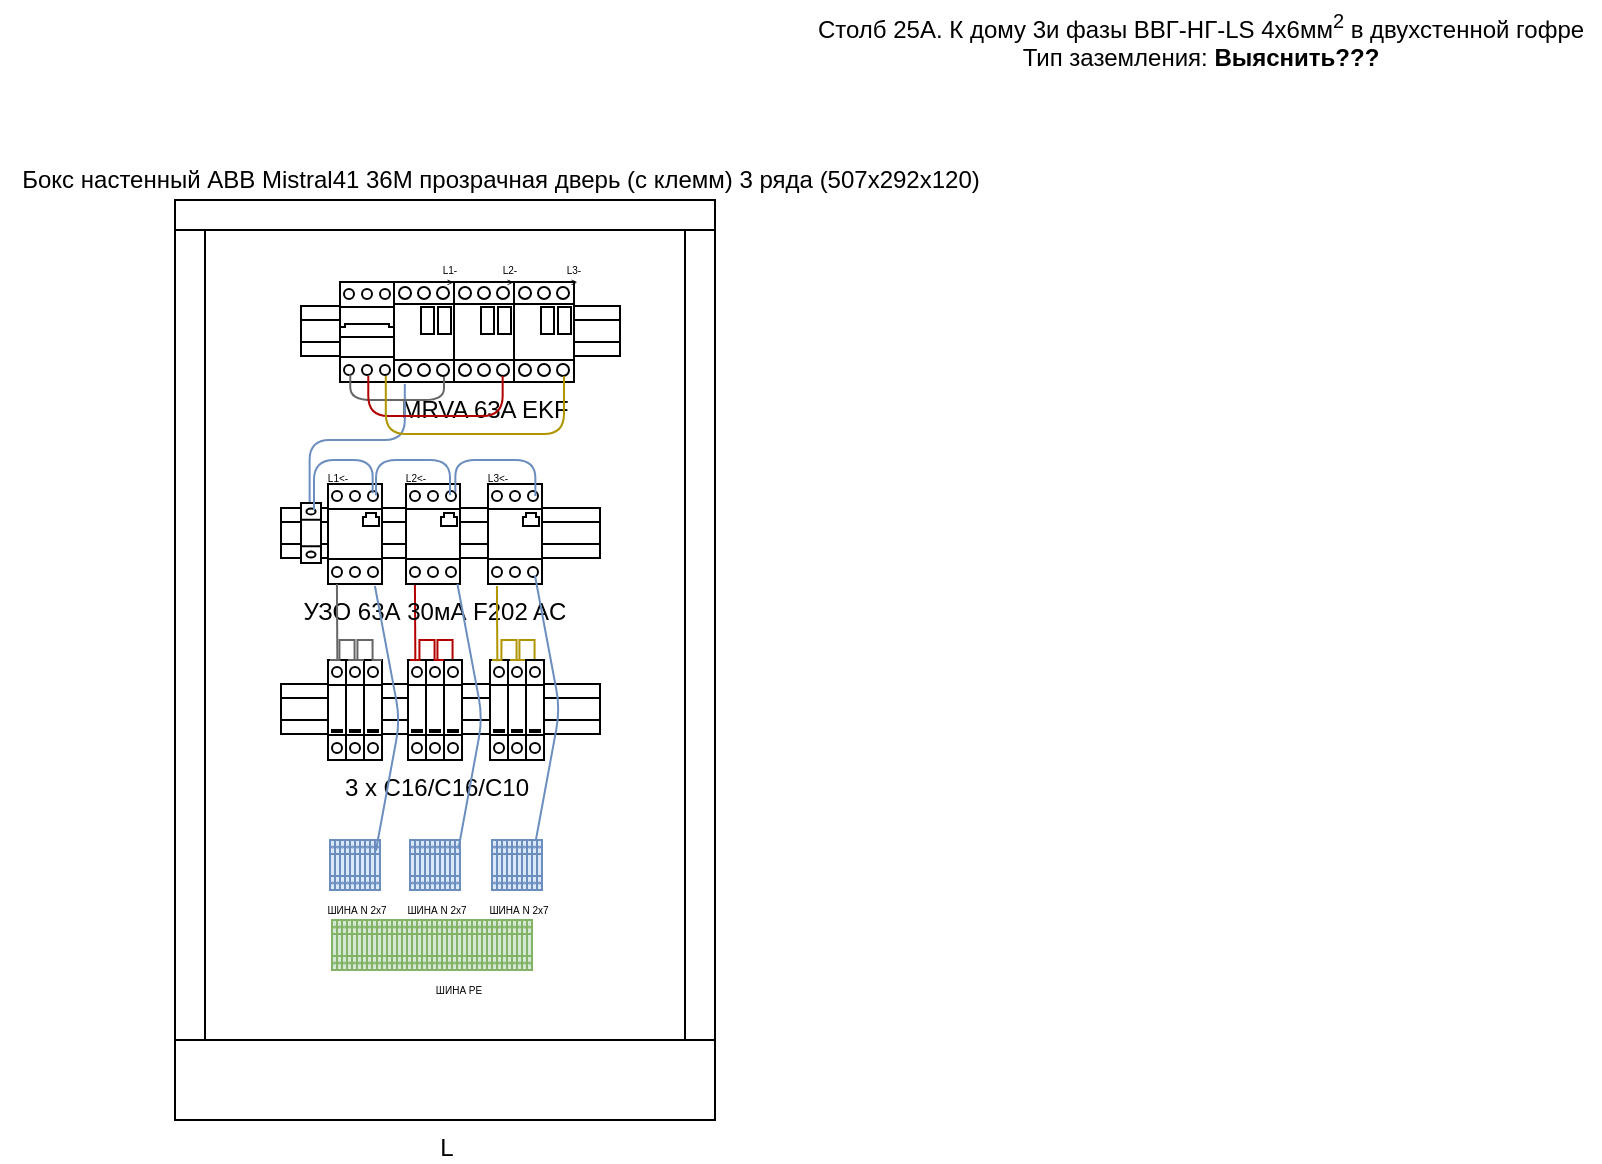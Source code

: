 <mxfile version="14.8.4" type="github">
  <diagram name="Page-1" id="099fd60b-425b-db50-ffb0-6b813814b670">
    <mxGraphModel dx="299" dy="206" grid="1" gridSize="10" guides="1" tooltips="1" connect="1" arrows="1" fold="1" page="1" pageScale="1" pageWidth="850" pageHeight="1100" background="none" math="0" shadow="0">
      <root>
        <mxCell id="0" />
        <mxCell id="1" parent="0" />
        <mxCell id="Ltz8epcXwrkfNexixSwU-1" value="L" style="verticalLabelPosition=bottom;dashed=0;shadow=0;html=1;align=center;verticalAlign=top;shape=mxgraph.cabinets.cabinet;hasStand=1" parent="1" vertex="1">
          <mxGeometry x="97.5" y="110" width="270" height="460" as="geometry" />
        </mxCell>
        <mxCell id="b2apCBRLnLN1PqMGx8Zv-62" value="" style="pointerEvents=1;verticalLabelPosition=bottom;shadow=0;dashed=0;align=center;html=1;verticalAlign=top;shape=mxgraph.electrical.waveforms.pulse_1;fontSize=3;strokeColor=#B20000;fillColor=#e51400;fontColor=#ffffff;" vertex="1" parent="1">
          <mxGeometry x="224" y="330" width="17" height="10" as="geometry" />
        </mxCell>
        <mxCell id="b2apCBRLnLN1PqMGx8Zv-55" value="" style="endArrow=none;html=1;fontSize=3;labelBorderColor=none;fillColor=#e51400;strokeColor=#B20000;exitX=0.519;exitY=-0.007;exitDx=0;exitDy=0;exitPerimeter=0;" edge="1" parent="1">
          <mxGeometry width="50" height="50" relative="1" as="geometry">
            <mxPoint x="217.671" y="339.65" as="sourcePoint" />
            <mxPoint x="217.46" y="302" as="targetPoint" />
          </mxGeometry>
        </mxCell>
        <mxCell id="Ltz8epcXwrkfNexixSwU-2" value="&lt;div&gt;Столб 25А. К дому 3и фазы ВВГ-НГ-LS 4x6мм&lt;sup&gt;2&lt;/sup&gt; в двухстенной гофре&lt;/div&gt;&lt;div&gt;Тип заземления: &lt;b&gt;Выяснить???&lt;/b&gt;&lt;br&gt;&lt;/div&gt;" style="text;html=1;align=center;verticalAlign=middle;resizable=0;points=[];autosize=1;strokeColor=none;" parent="1" vertex="1">
          <mxGeometry x="410" y="10" width="400" height="40" as="geometry" />
        </mxCell>
        <mxCell id="b2apCBRLnLN1PqMGx8Zv-47" value="" style="verticalLabelPosition=bottom;dashed=0;shadow=0;html=1;align=center;verticalAlign=top;shape=mxgraph.cabinets.din_rail;fontSize=3;" vertex="1" parent="1">
          <mxGeometry x="160.5" y="163" width="159.5" height="25" as="geometry" />
        </mxCell>
        <mxCell id="Ltz8epcXwrkfNexixSwU-4" value="Бокс настенный ABB Mistral41 36М прозрачная дверь (с клемм) 3 ряда (507x292x120)" style="text;html=1;align=center;verticalAlign=middle;resizable=0;points=[];autosize=1;strokeColor=none;" parent="1" vertex="1">
          <mxGeometry x="10" y="90" width="500" height="20" as="geometry" />
        </mxCell>
        <object label="" id="b2apCBRLnLN1PqMGx8Zv-2">
          <mxCell style="verticalLabelPosition=bottom;dashed=0;shadow=0;html=1;align=center;verticalAlign=top;shape=mxgraph.cabinets.motor_starter_32_125a;" vertex="1" parent="1">
            <mxGeometry x="207" y="151" width="30" height="50" as="geometry" />
          </mxCell>
        </object>
        <mxCell id="b2apCBRLnLN1PqMGx8Zv-3" value="MRVA 63A EKF" style="verticalLabelPosition=bottom;dashed=0;shadow=0;html=1;align=center;verticalAlign=top;shape=mxgraph.cabinets.motor_starter_32_125a;" vertex="1" parent="1">
          <mxGeometry x="237" y="151" width="30" height="50" as="geometry" />
        </mxCell>
        <mxCell id="b2apCBRLnLN1PqMGx8Zv-4" value="" style="verticalLabelPosition=bottom;dashed=0;shadow=0;html=1;align=center;verticalAlign=top;shape=mxgraph.cabinets.motor_starter_32_125a;" vertex="1" parent="1">
          <mxGeometry x="267" y="151" width="30" height="50" as="geometry" />
        </mxCell>
        <mxCell id="b2apCBRLnLN1PqMGx8Zv-42" value="" style="verticalLabelPosition=bottom;dashed=0;shadow=0;html=1;align=center;verticalAlign=top;shape=mxgraph.cabinets.din_rail;fontSize=3;" vertex="1" parent="1">
          <mxGeometry x="150.5" y="352" width="159.5" height="25" as="geometry" />
        </mxCell>
        <mxCell id="b2apCBRLnLN1PqMGx8Zv-15" value="" style="verticalLabelPosition=bottom;dashed=0;shadow=0;html=1;align=center;verticalAlign=top;shape=mxgraph.cabinets.surge_protection_1p;" vertex="1" parent="1">
          <mxGeometry x="174" y="340" width="9" height="50" as="geometry" />
        </mxCell>
        <mxCell id="b2apCBRLnLN1PqMGx8Zv-16" value="" style="verticalLabelPosition=bottom;dashed=0;shadow=0;html=1;align=center;verticalAlign=top;shape=mxgraph.cabinets.surge_protection_1p;" vertex="1" parent="1">
          <mxGeometry x="183" y="340" width="9" height="50" as="geometry" />
        </mxCell>
        <mxCell id="b2apCBRLnLN1PqMGx8Zv-17" value="" style="verticalLabelPosition=bottom;dashed=0;shadow=0;html=1;align=center;verticalAlign=top;shape=mxgraph.cabinets.surge_protection_1p;" vertex="1" parent="1">
          <mxGeometry x="192" y="340" width="9" height="50" as="geometry" />
        </mxCell>
        <mxCell id="b2apCBRLnLN1PqMGx8Zv-46" value="" style="verticalLabelPosition=bottom;dashed=0;shadow=0;html=1;align=center;verticalAlign=top;shape=mxgraph.cabinets.din_rail;fontSize=3;" vertex="1" parent="1">
          <mxGeometry x="150.5" y="264" width="159.5" height="25" as="geometry" />
        </mxCell>
        <mxCell id="b2apCBRLnLN1PqMGx8Zv-22" value="" style="verticalLabelPosition=bottom;dashed=0;shadow=0;html=1;align=center;verticalAlign=top;shape=mxgraph.cabinets.motor_protection_cb;" vertex="1" parent="1">
          <mxGeometry x="174" y="252" width="27" height="50" as="geometry" />
        </mxCell>
        <mxCell id="b2apCBRLnLN1PqMGx8Zv-23" value="УЗО 63А 30мА F202 AC" style="verticalLabelPosition=bottom;dashed=0;shadow=0;html=1;align=center;verticalAlign=top;shape=mxgraph.cabinets.motor_protection_cb;" vertex="1" parent="1">
          <mxGeometry x="213" y="252" width="27" height="50" as="geometry" />
        </mxCell>
        <mxCell id="b2apCBRLnLN1PqMGx8Zv-24" value="" style="verticalLabelPosition=bottom;dashed=0;shadow=0;html=1;align=center;verticalAlign=top;shape=mxgraph.cabinets.motor_protection_cb;" vertex="1" parent="1">
          <mxGeometry x="254" y="252" width="27" height="50" as="geometry" />
        </mxCell>
        <mxCell id="b2apCBRLnLN1PqMGx8Zv-25" value="" style="verticalLabelPosition=bottom;dashed=0;shadow=0;html=1;align=center;verticalAlign=top;shape=mxgraph.cabinets.cb_3p;" vertex="1" parent="1">
          <mxGeometry x="180" y="151" width="27" height="50" as="geometry" />
        </mxCell>
        <mxCell id="b2apCBRLnLN1PqMGx8Zv-26" value="" style="verticalLabelPosition=bottom;dashed=0;shadow=0;html=1;align=center;verticalAlign=top;shape=mxgraph.cabinets.surge_protection_1p;" vertex="1" parent="1">
          <mxGeometry x="214" y="340" width="9" height="50" as="geometry" />
        </mxCell>
        <mxCell id="b2apCBRLnLN1PqMGx8Zv-27" value="" style="verticalLabelPosition=bottom;dashed=0;shadow=0;html=1;align=center;verticalAlign=top;shape=mxgraph.cabinets.surge_protection_1p;" vertex="1" parent="1">
          <mxGeometry x="232" y="340" width="9" height="50" as="geometry" />
        </mxCell>
        <mxCell id="b2apCBRLnLN1PqMGx8Zv-28" value="3 x C16/C16/C10" style="verticalLabelPosition=bottom;dashed=0;shadow=0;html=1;align=center;verticalAlign=top;shape=mxgraph.cabinets.surge_protection_1p;" vertex="1" parent="1">
          <mxGeometry x="223" y="340" width="9" height="50" as="geometry" />
        </mxCell>
        <mxCell id="b2apCBRLnLN1PqMGx8Zv-29" value="" style="verticalLabelPosition=bottom;dashed=0;shadow=0;html=1;align=center;verticalAlign=top;shape=mxgraph.cabinets.surge_protection_1p;" vertex="1" parent="1">
          <mxGeometry x="255" y="340" width="9" height="50" as="geometry" />
        </mxCell>
        <mxCell id="b2apCBRLnLN1PqMGx8Zv-30" value="" style="verticalLabelPosition=bottom;dashed=0;shadow=0;html=1;align=center;verticalAlign=top;shape=mxgraph.cabinets.surge_protection_1p;" vertex="1" parent="1">
          <mxGeometry x="264" y="340" width="9" height="50" as="geometry" />
        </mxCell>
        <mxCell id="b2apCBRLnLN1PqMGx8Zv-63" value="" style="pointerEvents=1;verticalLabelPosition=bottom;shadow=0;dashed=0;align=center;html=1;verticalAlign=top;shape=mxgraph.electrical.waveforms.pulse_1;fontSize=3;strokeColor=#B09500;fillColor=#e3c800;fontColor=#000000;" vertex="1" parent="1">
          <mxGeometry x="256" y="330" width="17" height="10" as="geometry" />
        </mxCell>
        <mxCell id="b2apCBRLnLN1PqMGx8Zv-64" value="" style="pointerEvents=1;verticalLabelPosition=bottom;shadow=0;dashed=0;align=center;html=1;verticalAlign=top;shape=mxgraph.electrical.waveforms.pulse_1;fontSize=3;strokeColor=#B09500;fillColor=#e3c800;fontColor=#000000;" vertex="1" parent="1">
          <mxGeometry x="265" y="330" width="17" height="10" as="geometry" />
        </mxCell>
        <mxCell id="b2apCBRLnLN1PqMGx8Zv-31" value="" style="verticalLabelPosition=bottom;dashed=0;shadow=0;html=1;align=center;verticalAlign=top;shape=mxgraph.cabinets.surge_protection_1p;" vertex="1" parent="1">
          <mxGeometry x="273" y="340" width="9" height="50" as="geometry" />
        </mxCell>
        <mxCell id="b2apCBRLnLN1PqMGx8Zv-34" value="" style="endArrow=none;html=1;fontSize=3;labelBorderColor=none;fillColor=#f5f5f5;strokeColor=#666666;exitX=0.519;exitY=-0.007;exitDx=0;exitDy=0;exitPerimeter=0;" edge="1" parent="1">
          <mxGeometry width="50" height="50" relative="1" as="geometry">
            <mxPoint x="178.671" y="339.65" as="sourcePoint" />
            <mxPoint x="178.46" y="302" as="targetPoint" />
          </mxGeometry>
        </mxCell>
        <mxCell id="b2apCBRLnLN1PqMGx8Zv-56" value="" style="endArrow=none;html=1;fontSize=3;labelBorderColor=none;fillColor=#e3c800;strokeColor=#B09500;exitX=0.519;exitY=-0.007;exitDx=0;exitDy=0;exitPerimeter=0;" edge="1" parent="1">
          <mxGeometry width="50" height="50" relative="1" as="geometry">
            <mxPoint x="258.671" y="340.65" as="sourcePoint" />
            <mxPoint x="258.46" y="303" as="targetPoint" />
          </mxGeometry>
        </mxCell>
        <mxCell id="b2apCBRLnLN1PqMGx8Zv-59" value="" style="pointerEvents=1;verticalLabelPosition=bottom;shadow=0;dashed=0;align=center;html=1;verticalAlign=top;shape=mxgraph.electrical.waveforms.pulse_1;fontSize=3;fillColor=#f5f5f5;strokeColor=#666666;fontColor=#333333;" vertex="1" parent="1">
          <mxGeometry x="175" y="330" width="17" height="10" as="geometry" />
        </mxCell>
        <mxCell id="b2apCBRLnLN1PqMGx8Zv-60" value="" style="pointerEvents=1;verticalLabelPosition=bottom;shadow=0;dashed=0;align=center;html=1;verticalAlign=top;shape=mxgraph.electrical.waveforms.pulse_1;fontSize=3;fillColor=#f5f5f5;strokeColor=#666666;fontColor=#333333;" vertex="1" parent="1">
          <mxGeometry x="184" y="330" width="17" height="10" as="geometry" />
        </mxCell>
        <mxCell id="b2apCBRLnLN1PqMGx8Zv-61" value="" style="pointerEvents=1;verticalLabelPosition=bottom;shadow=0;dashed=0;align=center;html=1;verticalAlign=top;shape=mxgraph.electrical.waveforms.pulse_1;fontSize=3;fillColor=#e51400;strokeColor=#B20000;fontColor=#ffffff;" vertex="1" parent="1">
          <mxGeometry x="215" y="330" width="17" height="10" as="geometry" />
        </mxCell>
        <mxCell id="b2apCBRLnLN1PqMGx8Zv-66" value="ШИНА N 2x7" style="verticalLabelPosition=bottom;dashed=0;shadow=0;html=1;align=center;verticalAlign=top;shape=mxgraph.cabinets.terminal_4mm2_x10;fontSize=5;fillColor=#dae8fc;strokeColor=#6c8ebf;" vertex="1" parent="1">
          <mxGeometry x="175" y="430" width="25" height="25" as="geometry" />
        </mxCell>
        <mxCell id="b2apCBRLnLN1PqMGx8Zv-67" value="ШИНА N 2x7" style="verticalLabelPosition=bottom;dashed=0;shadow=0;html=1;align=center;verticalAlign=top;shape=mxgraph.cabinets.terminal_4mm2_x10;fontSize=5;fillColor=#dae8fc;strokeColor=#6c8ebf;" vertex="1" parent="1">
          <mxGeometry x="215" y="430" width="25" height="25" as="geometry" />
        </mxCell>
        <mxCell id="b2apCBRLnLN1PqMGx8Zv-68" value="ШИНА N 2x7" style="verticalLabelPosition=bottom;dashed=0;shadow=0;html=1;align=center;verticalAlign=top;shape=mxgraph.cabinets.terminal_4mm2_x10;fontSize=5;fillColor=#dae8fc;strokeColor=#6c8ebf;" vertex="1" parent="1">
          <mxGeometry x="256" y="430" width="25" height="25" as="geometry" />
        </mxCell>
        <mxCell id="b2apCBRLnLN1PqMGx8Zv-69" value="" style="endArrow=none;html=1;fontSize=3;labelBorderColor=none;fillColor=#dae8fc;strokeColor=#6c8ebf;exitX=0.918;exitY=0.216;exitDx=0;exitDy=0;exitPerimeter=0;" edge="1" parent="1" source="b2apCBRLnLN1PqMGx8Zv-66">
          <mxGeometry width="50" height="50" relative="1" as="geometry">
            <mxPoint x="197" y="320" as="sourcePoint" />
            <mxPoint x="197.46" y="303" as="targetPoint" />
            <Array as="points">
              <mxPoint x="210" y="370" />
            </Array>
          </mxGeometry>
        </mxCell>
        <mxCell id="b2apCBRLnLN1PqMGx8Zv-71" value="" style="endArrow=none;html=1;fontSize=3;labelBorderColor=none;fillColor=#dae8fc;strokeColor=#6c8ebf;exitX=0.918;exitY=0.216;exitDx=0;exitDy=0;exitPerimeter=0;" edge="1" parent="1">
          <mxGeometry width="50" height="50" relative="1" as="geometry">
            <mxPoint x="239.22" y="434.4" as="sourcePoint" />
            <mxPoint x="238.73" y="302" as="targetPoint" />
            <Array as="points">
              <mxPoint x="251.27" y="369" />
            </Array>
          </mxGeometry>
        </mxCell>
        <mxCell id="b2apCBRLnLN1PqMGx8Zv-72" value="" style="endArrow=none;html=1;fontSize=3;labelBorderColor=none;fillColor=#dae8fc;strokeColor=#6c8ebf;exitX=0.918;exitY=0.216;exitDx=0;exitDy=0;exitPerimeter=0;" edge="1" parent="1">
          <mxGeometry width="50" height="50" relative="1" as="geometry">
            <mxPoint x="277.95" y="430" as="sourcePoint" />
            <mxPoint x="277.46" y="297.6" as="targetPoint" />
            <Array as="points">
              <mxPoint x="290" y="364.6" />
            </Array>
          </mxGeometry>
        </mxCell>
        <mxCell id="b2apCBRLnLN1PqMGx8Zv-73" value="" style="endArrow=none;html=1;fontSize=5;exitX=0.433;exitY=0.883;exitDx=0;exitDy=0;exitPerimeter=0;entryX=0.18;entryY=1.019;entryDx=0;entryDy=0;entryPerimeter=0;fillColor=#dae8fc;strokeColor=#6c8ebf;edgeStyle=orthogonalEdgeStyle;" edge="1" parent="1" source="b2apCBRLnLN1PqMGx8Zv-74" target="b2apCBRLnLN1PqMGx8Zv-2">
          <mxGeometry width="50" height="50" relative="1" as="geometry">
            <mxPoint x="170" y="240" as="sourcePoint" />
            <mxPoint x="220" y="190" as="targetPoint" />
            <Array as="points">
              <mxPoint x="165" y="230" />
              <mxPoint x="212" y="230" />
            </Array>
          </mxGeometry>
        </mxCell>
        <mxCell id="b2apCBRLnLN1PqMGx8Zv-74" value="" style="verticalLabelPosition=bottom;dashed=0;shadow=0;html=1;align=center;verticalAlign=top;shape=mxgraph.cabinets.terminal_40mm2;fontSize=5;fillColor=#ffffff;" vertex="1" parent="1">
          <mxGeometry x="160.5" y="261.5" width="10" height="30" as="geometry" />
        </mxCell>
        <mxCell id="b2apCBRLnLN1PqMGx8Zv-80" value="" style="verticalLabelPosition=bottom;dashed=0;shadow=0;html=1;align=center;verticalAlign=top;shape=mxgraph.cabinets.terminal_4mm2_x10;fontSize=5;fillColor=#d5e8d4;strokeColor=#82b366;" vertex="1" parent="1">
          <mxGeometry x="176" y="470" width="25" height="25" as="geometry" />
        </mxCell>
        <mxCell id="b2apCBRLnLN1PqMGx8Zv-83" value="" style="verticalLabelPosition=bottom;dashed=0;shadow=0;html=1;align=center;verticalAlign=top;shape=mxgraph.cabinets.terminal_4mm2_x10;fontSize=5;fillColor=#d5e8d4;strokeColor=#82b366;" vertex="1" parent="1">
          <mxGeometry x="201" y="470" width="25" height="25" as="geometry" />
        </mxCell>
        <mxCell id="b2apCBRLnLN1PqMGx8Zv-84" value="&lt;div&gt;ШИНА PE&lt;/div&gt;&lt;div&gt;&lt;br&gt;&lt;/div&gt;" style="verticalLabelPosition=bottom;dashed=0;shadow=0;html=1;align=center;verticalAlign=top;shape=mxgraph.cabinets.terminal_4mm2_x10;fontSize=5;fillColor=#d5e8d4;strokeColor=#82b366;" vertex="1" parent="1">
          <mxGeometry x="226" y="470" width="25" height="25" as="geometry" />
        </mxCell>
        <mxCell id="b2apCBRLnLN1PqMGx8Zv-85" value="" style="verticalLabelPosition=bottom;dashed=0;shadow=0;html=1;align=center;verticalAlign=top;shape=mxgraph.cabinets.terminal_4mm2_x10;fontSize=5;fillColor=#d5e8d4;strokeColor=#82b366;" vertex="1" parent="1">
          <mxGeometry x="251" y="470" width="25" height="25" as="geometry" />
        </mxCell>
        <mxCell id="b2apCBRLnLN1PqMGx8Zv-90" value="" style="endArrow=none;html=1;fontSize=5;exitX=0.65;exitY=0.117;exitDx=0;exitDy=0;exitPerimeter=0;edgeStyle=elbowEdgeStyle;entryX=0.827;entryY=0.093;entryDx=0;entryDy=0;entryPerimeter=0;fillColor=#dae8fc;strokeColor=#6c8ebf;" edge="1" parent="1" source="b2apCBRLnLN1PqMGx8Zv-74" target="b2apCBRLnLN1PqMGx8Zv-22">
          <mxGeometry width="50" height="50" relative="1" as="geometry">
            <mxPoint x="180" y="310" as="sourcePoint" />
            <mxPoint x="190" y="230" as="targetPoint" />
            <Array as="points">
              <mxPoint x="180" y="240" />
            </Array>
          </mxGeometry>
        </mxCell>
        <mxCell id="b2apCBRLnLN1PqMGx8Zv-91" value="" style="endArrow=none;html=1;fontSize=5;exitX=0.889;exitY=0.113;exitDx=0;exitDy=0;exitPerimeter=0;edgeStyle=elbowEdgeStyle;entryX=0.815;entryY=0.113;entryDx=0;entryDy=0;entryPerimeter=0;fillColor=#dae8fc;strokeColor=#6c8ebf;" edge="1" parent="1" source="b2apCBRLnLN1PqMGx8Zv-22" target="b2apCBRLnLN1PqMGx8Zv-23">
          <mxGeometry width="50" height="50" relative="1" as="geometry">
            <mxPoint x="177" y="275.01" as="sourcePoint" />
            <mxPoint x="206.329" y="266.65" as="targetPoint" />
            <Array as="points">
              <mxPoint x="220" y="240" />
            </Array>
          </mxGeometry>
        </mxCell>
        <mxCell id="b2apCBRLnLN1PqMGx8Zv-93" value="" style="endArrow=none;html=1;fontSize=5;edgeStyle=elbowEdgeStyle;entryX=0.877;entryY=0.12;entryDx=0;entryDy=0;entryPerimeter=0;fillColor=#dae8fc;strokeColor=#6c8ebf;exitX=0.914;exitY=0.08;exitDx=0;exitDy=0;exitPerimeter=0;" edge="1" parent="1" source="b2apCBRLnLN1PqMGx8Zv-23" target="b2apCBRLnLN1PqMGx8Zv-24">
          <mxGeometry width="50" height="50" relative="1" as="geometry">
            <mxPoint x="236" y="260" as="sourcePoint" />
            <mxPoint x="273.005" y="240.0" as="targetPoint" />
            <Array as="points">
              <mxPoint x="257" y="240" />
            </Array>
          </mxGeometry>
        </mxCell>
        <mxCell id="b2apCBRLnLN1PqMGx8Zv-94" value="" style="endArrow=none;html=1;fontSize=5;exitX=0.19;exitY=0.926;exitDx=0;exitDy=0;exitPerimeter=0;entryX=0.833;entryY=0.949;entryDx=0;entryDy=0;entryPerimeter=0;edgeStyle=elbowEdgeStyle;elbow=vertical;fillColor=#f5f5f5;strokeColor=#666666;" edge="1" parent="1" source="b2apCBRLnLN1PqMGx8Zv-25" target="b2apCBRLnLN1PqMGx8Zv-2">
          <mxGeometry width="50" height="50" relative="1" as="geometry">
            <mxPoint x="190" y="320" as="sourcePoint" />
            <mxPoint x="240" y="270" as="targetPoint" />
            <Array as="points">
              <mxPoint x="210" y="210" />
            </Array>
          </mxGeometry>
        </mxCell>
        <mxCell id="b2apCBRLnLN1PqMGx8Zv-96" value="" style="endArrow=none;html=1;fontSize=5;exitX=0.19;exitY=0.926;exitDx=0;exitDy=0;exitPerimeter=0;entryX=0.811;entryY=0.98;entryDx=0;entryDy=0;entryPerimeter=0;edgeStyle=elbowEdgeStyle;elbow=vertical;fillColor=#e51400;strokeColor=#B20000;" edge="1" parent="1">
          <mxGeometry width="50" height="50" relative="1" as="geometry">
            <mxPoint x="194.14" y="198" as="sourcePoint" />
            <mxPoint x="261.33" y="198" as="targetPoint" />
            <Array as="points">
              <mxPoint x="230" y="218" />
            </Array>
          </mxGeometry>
        </mxCell>
        <mxCell id="b2apCBRLnLN1PqMGx8Zv-97" value="" style="endArrow=none;html=1;fontSize=5;exitX=0.19;exitY=0.926;exitDx=0;exitDy=0;exitPerimeter=0;entryX=0.833;entryY=1;entryDx=0;entryDy=0;entryPerimeter=0;edgeStyle=elbowEdgeStyle;elbow=vertical;fillColor=#e3c800;strokeColor=#B09500;" edge="1" parent="1">
          <mxGeometry width="50" height="50" relative="1" as="geometry">
            <mxPoint x="202.9" y="198" as="sourcePoint" />
            <mxPoint x="291.99" y="198" as="targetPoint" />
            <Array as="points">
              <mxPoint x="240" y="227" />
            </Array>
          </mxGeometry>
        </mxCell>
        <mxCell id="b2apCBRLnLN1PqMGx8Zv-102" value="L1-&amp;gt;" style="text;html=1;strokeColor=none;fillColor=none;align=center;verticalAlign=middle;whiteSpace=wrap;rounded=0;fontSize=5;" vertex="1" parent="1">
          <mxGeometry x="229.5" y="137" width="10" height="20" as="geometry" />
        </mxCell>
        <mxCell id="b2apCBRLnLN1PqMGx8Zv-103" value="L2-&amp;gt;" style="text;html=1;strokeColor=none;fillColor=none;align=center;verticalAlign=middle;whiteSpace=wrap;rounded=0;fontSize=5;" vertex="1" parent="1">
          <mxGeometry x="260" y="137" width="10" height="20" as="geometry" />
        </mxCell>
        <mxCell id="b2apCBRLnLN1PqMGx8Zv-105" value="L3-&amp;gt;" style="text;html=1;strokeColor=none;fillColor=none;align=center;verticalAlign=middle;whiteSpace=wrap;rounded=0;fontSize=5;" vertex="1" parent="1">
          <mxGeometry x="292" y="137" width="10" height="20" as="geometry" />
        </mxCell>
        <mxCell id="b2apCBRLnLN1PqMGx8Zv-106" value="L1&amp;lt;-" style="text;html=1;strokeColor=none;fillColor=none;align=center;verticalAlign=middle;whiteSpace=wrap;rounded=0;fontSize=5;" vertex="1" parent="1">
          <mxGeometry x="174" y="238" width="10" height="20" as="geometry" />
        </mxCell>
        <mxCell id="b2apCBRLnLN1PqMGx8Zv-107" value="L2&amp;lt;-" style="text;html=1;strokeColor=none;fillColor=none;align=center;verticalAlign=middle;whiteSpace=wrap;rounded=0;fontSize=5;" vertex="1" parent="1">
          <mxGeometry x="213" y="238" width="10" height="20" as="geometry" />
        </mxCell>
        <mxCell id="b2apCBRLnLN1PqMGx8Zv-108" value="L3&amp;lt;-" style="text;html=1;strokeColor=none;fillColor=none;align=center;verticalAlign=middle;whiteSpace=wrap;rounded=0;fontSize=5;" vertex="1" parent="1">
          <mxGeometry x="254" y="238" width="10" height="20" as="geometry" />
        </mxCell>
      </root>
    </mxGraphModel>
  </diagram>
</mxfile>
